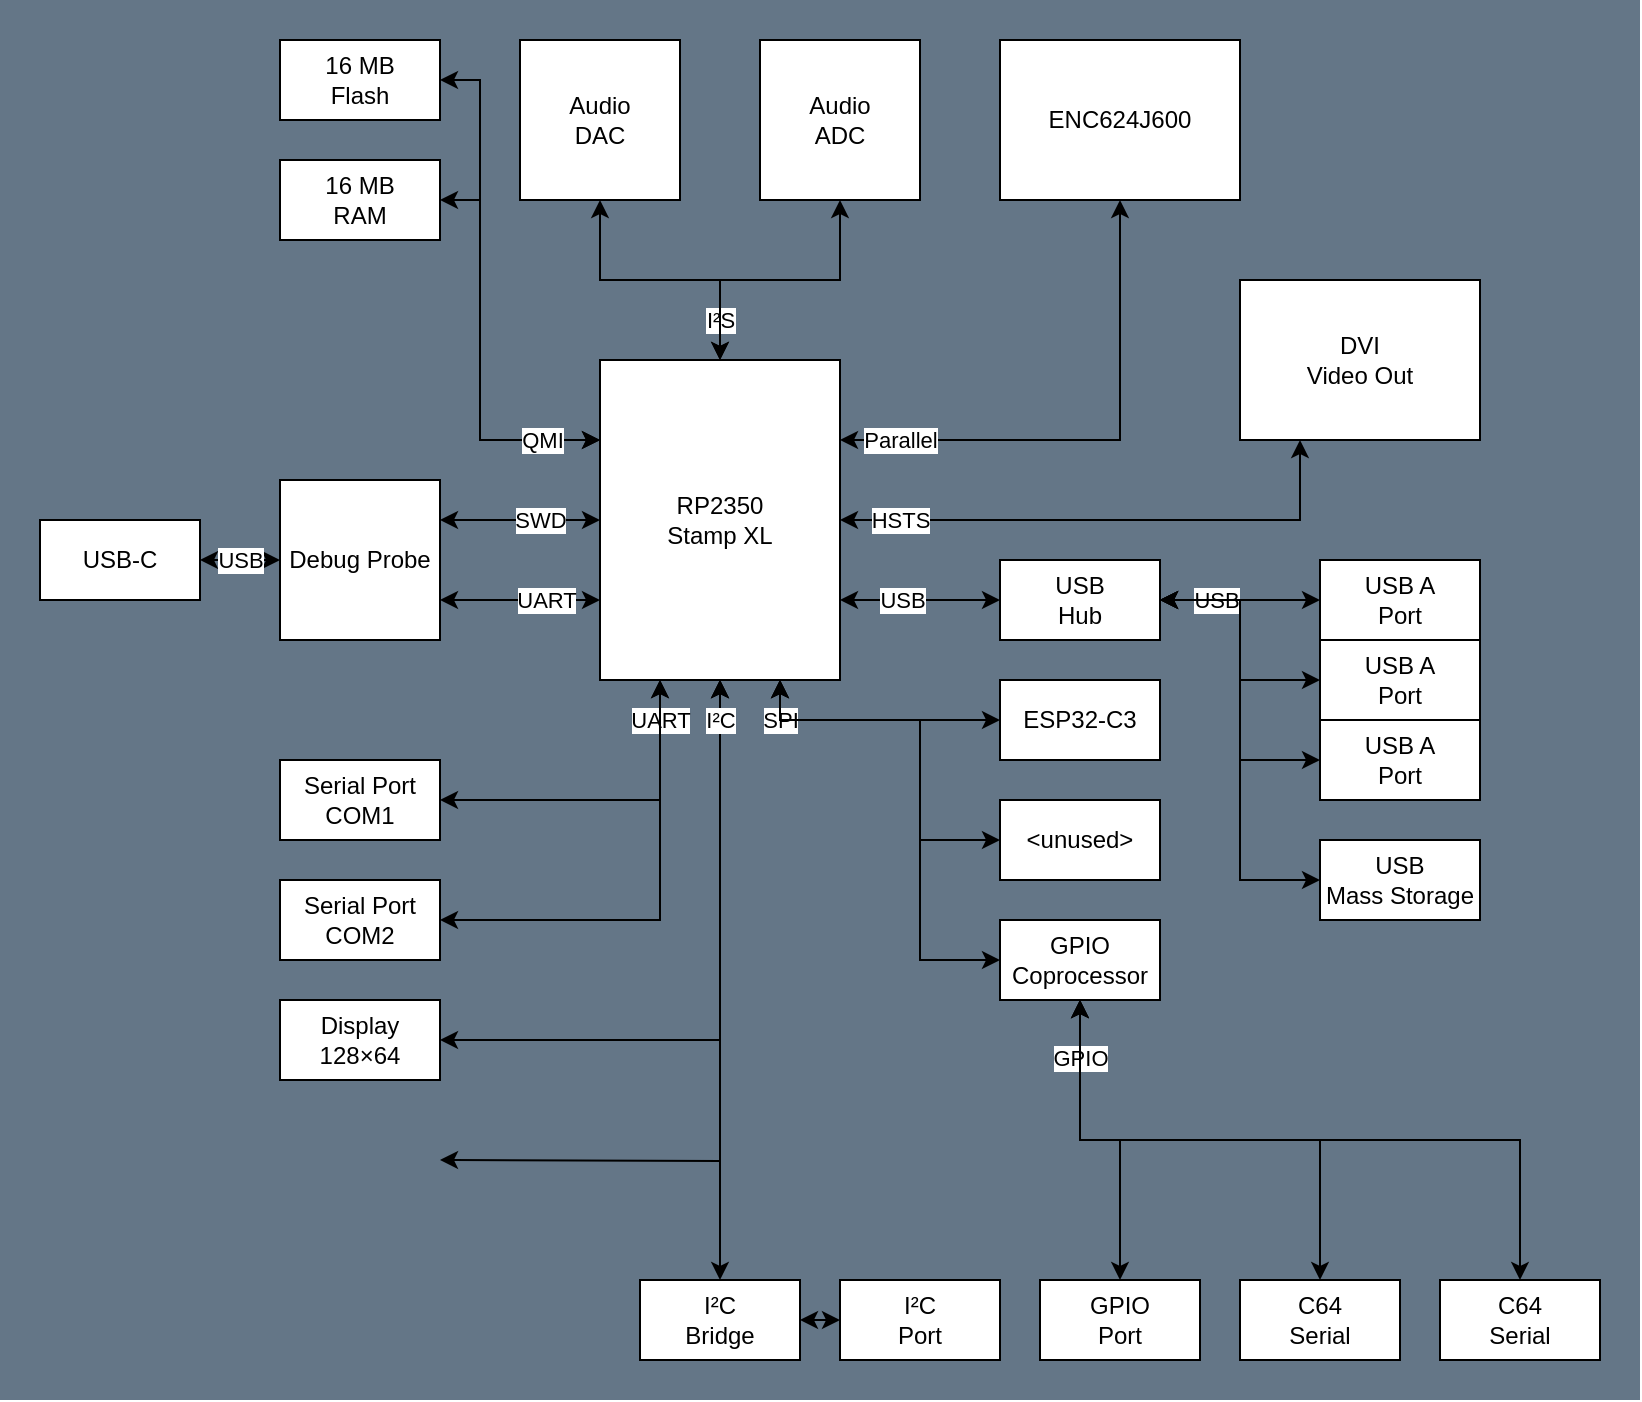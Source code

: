 <mxfile>
    <diagram id="f3CosA6povK-PhNf1Wju" name="Page-1">
        <mxGraphModel dx="2579" dy="2205" grid="1" gridSize="10" guides="1" tooltips="1" connect="1" arrows="1" fold="1" page="1" pageScale="1" pageWidth="827" pageHeight="1169" math="0" shadow="0">
            <root>
                <mxCell id="0"/>
                <mxCell id="1" parent="0"/>
                <mxCell id="80" value="" style="rounded=0;whiteSpace=wrap;html=1;fillColor=#647687;fontColor=#ffffff;strokeColor=none;" parent="1" vertex="1">
                    <mxGeometry x="-340" y="-140" width="820" height="700" as="geometry"/>
                </mxCell>
                <mxCell id="9" style="edgeStyle=orthogonalEdgeStyle;html=1;entryX=0;entryY=0.5;entryDx=0;entryDy=0;startArrow=classic;startFill=1;rounded=0;exitX=0.75;exitY=1;exitDx=0;exitDy=0;" parent="1" source="2" target="8" edge="1">
                    <mxGeometry relative="1" as="geometry">
                        <Array as="points">
                            <mxPoint x="50" y="220"/>
                            <mxPoint x="120" y="220"/>
                            <mxPoint x="120" y="280"/>
                        </Array>
                    </mxGeometry>
                </mxCell>
                <mxCell id="13" value="SPI" style="edgeLabel;html=1;align=center;verticalAlign=middle;resizable=0;points=[];" parent="9" vertex="1" connectable="0">
                    <mxGeometry x="0.318" relative="1" as="geometry">
                        <mxPoint x="-70" y="-35" as="offset"/>
                    </mxGeometry>
                </mxCell>
                <mxCell id="11" style="edgeStyle=orthogonalEdgeStyle;html=1;exitX=0.75;exitY=1;exitDx=0;exitDy=0;startArrow=classic;startFill=1;rounded=0;entryX=0;entryY=0.5;entryDx=0;entryDy=0;" parent="1" source="2" target="10" edge="1">
                    <mxGeometry relative="1" as="geometry">
                        <mxPoint x="110" y="240" as="targetPoint"/>
                        <Array as="points">
                            <mxPoint x="50" y="220"/>
                        </Array>
                    </mxGeometry>
                </mxCell>
                <mxCell id="21" style="edgeStyle=orthogonalEdgeStyle;html=1;exitX=0;exitY=0.25;exitDx=0;exitDy=0;entryX=1;entryY=0.5;entryDx=0;entryDy=0;startArrow=classic;startFill=1;rounded=0;" parent="1" source="2" target="19" edge="1">
                    <mxGeometry relative="1" as="geometry">
                        <Array as="points">
                            <mxPoint x="-100" y="80"/>
                            <mxPoint x="-100" y="-100"/>
                        </Array>
                    </mxGeometry>
                </mxCell>
                <mxCell id="22" style="edgeStyle=orthogonalEdgeStyle;html=1;exitX=0;exitY=0.25;exitDx=0;exitDy=0;entryX=1;entryY=0.5;entryDx=0;entryDy=0;startArrow=classic;startFill=1;rounded=0;" parent="1" source="2" target="20" edge="1">
                    <mxGeometry relative="1" as="geometry">
                        <Array as="points">
                            <mxPoint x="-100" y="80"/>
                            <mxPoint x="-100" y="-40"/>
                        </Array>
                    </mxGeometry>
                </mxCell>
                <mxCell id="23" value="QMI" style="edgeLabel;html=1;align=center;verticalAlign=middle;resizable=0;points=[];" parent="22" vertex="1" connectable="0">
                    <mxGeometry x="-0.575" y="-2" relative="1" as="geometry">
                        <mxPoint x="13" y="2" as="offset"/>
                    </mxGeometry>
                </mxCell>
                <mxCell id="27" style="edgeStyle=orthogonalEdgeStyle;rounded=0;html=1;exitX=0.5;exitY=1;exitDx=0;exitDy=0;entryX=1;entryY=0.5;entryDx=0;entryDy=0;startArrow=classic;startFill=1;" parent="1" source="2" target="26" edge="1">
                    <mxGeometry relative="1" as="geometry">
                        <mxPoint x="114.99" y="480" as="sourcePoint"/>
                    </mxGeometry>
                </mxCell>
                <mxCell id="57" style="edgeStyle=orthogonalEdgeStyle;rounded=0;html=1;exitX=0.75;exitY=1;exitDx=0;exitDy=0;entryX=0;entryY=0.5;entryDx=0;entryDy=0;startArrow=classic;startFill=1;" parent="1" source="2" target="56" edge="1">
                    <mxGeometry relative="1" as="geometry">
                        <Array as="points">
                            <mxPoint x="50" y="220"/>
                            <mxPoint x="120" y="220"/>
                            <mxPoint x="120" y="340"/>
                        </Array>
                    </mxGeometry>
                </mxCell>
                <mxCell id="60" style="edgeStyle=orthogonalEdgeStyle;rounded=0;html=1;exitX=0.25;exitY=1;exitDx=0;exitDy=0;startArrow=classic;startFill=1;entryX=1;entryY=0.5;entryDx=0;entryDy=0;" parent="1" source="2" target="61" edge="1">
                    <mxGeometry relative="1" as="geometry">
                        <mxPoint x="20.143" y="390" as="targetPoint"/>
                    </mxGeometry>
                </mxCell>
                <mxCell id="63" value="UART" style="edgeLabel;html=1;align=center;verticalAlign=middle;resizable=0;points=[];" parent="60" vertex="1" connectable="0">
                    <mxGeometry x="-0.881" y="1" relative="1" as="geometry">
                        <mxPoint x="-1" y="10" as="offset"/>
                    </mxGeometry>
                </mxCell>
                <mxCell id="64" style="edgeStyle=orthogonalEdgeStyle;rounded=0;html=1;exitX=0.25;exitY=1;exitDx=0;exitDy=0;entryX=1;entryY=0.5;entryDx=0;entryDy=0;startArrow=classic;startFill=1;" parent="1" source="2" target="62" edge="1">
                    <mxGeometry relative="1" as="geometry">
                        <Array as="points">
                            <mxPoint x="-10" y="320"/>
                        </Array>
                    </mxGeometry>
                </mxCell>
                <mxCell id="75" style="edgeStyle=orthogonalEdgeStyle;rounded=0;html=1;exitX=0.5;exitY=1;exitDx=0;exitDy=0;entryX=0.5;entryY=0;entryDx=0;entryDy=0;startArrow=classic;startFill=1;" parent="1" source="2" target="74" edge="1">
                    <mxGeometry relative="1" as="geometry"/>
                </mxCell>
                <mxCell id="2" value="RP2350&lt;br&gt;Stamp XL" style="rounded=0;whiteSpace=wrap;html=1;" parent="1" vertex="1">
                    <mxGeometry x="-40" y="40" width="120" height="160" as="geometry"/>
                </mxCell>
                <mxCell id="6" style="edgeStyle=orthogonalEdgeStyle;html=1;entryX=1;entryY=0.25;entryDx=0;entryDy=0;exitX=0.5;exitY=1;exitDx=0;exitDy=0;startArrow=classic;startFill=1;rounded=0;" parent="1" source="3" target="2" edge="1">
                    <mxGeometry relative="1" as="geometry"/>
                </mxCell>
                <mxCell id="7" value="Parallel" style="edgeLabel;html=1;align=center;verticalAlign=middle;resizable=0;points=[];" parent="6" vertex="1" connectable="0">
                    <mxGeometry y="-2" relative="1" as="geometry">
                        <mxPoint x="-100" y="2" as="offset"/>
                    </mxGeometry>
                </mxCell>
                <mxCell id="3" value="ENC624J600" style="rounded=0;whiteSpace=wrap;html=1;" parent="1" vertex="1">
                    <mxGeometry x="160" y="-120" width="120" height="80" as="geometry"/>
                </mxCell>
                <mxCell id="8" value="&amp;lt;unused&amp;gt;" style="rounded=0;whiteSpace=wrap;html=1;" parent="1" vertex="1">
                    <mxGeometry x="160" y="260" width="80" height="40" as="geometry"/>
                </mxCell>
                <mxCell id="10" value="ESP32-C3" style="rounded=0;whiteSpace=wrap;html=1;" parent="1" vertex="1">
                    <mxGeometry x="160" y="200" width="80" height="40" as="geometry"/>
                </mxCell>
                <mxCell id="17" style="edgeStyle=orthogonalEdgeStyle;html=1;exitX=0.5;exitY=1;exitDx=0;exitDy=0;entryX=0.5;entryY=0;entryDx=0;entryDy=0;startArrow=classic;startFill=1;rounded=0;" parent="1" source="14" target="2" edge="1">
                    <mxGeometry relative="1" as="geometry"/>
                </mxCell>
                <mxCell id="18" value="I²S" style="edgeLabel;html=1;align=center;verticalAlign=middle;resizable=0;points=[];" parent="17" vertex="1" connectable="0">
                    <mxGeometry x="0.146" y="2" relative="1" as="geometry">
                        <mxPoint x="-20" y="18" as="offset"/>
                    </mxGeometry>
                </mxCell>
                <mxCell id="14" value="Audio&lt;br&gt;ADC" style="rounded=0;whiteSpace=wrap;html=1;" parent="1" vertex="1">
                    <mxGeometry x="40" y="-120" width="80" height="80" as="geometry"/>
                </mxCell>
                <mxCell id="16" style="edgeStyle=orthogonalEdgeStyle;html=1;exitX=0.5;exitY=1;exitDx=0;exitDy=0;entryX=0.5;entryY=0;entryDx=0;entryDy=0;startArrow=classic;startFill=1;rounded=0;" parent="1" source="15" target="2" edge="1">
                    <mxGeometry relative="1" as="geometry"/>
                </mxCell>
                <mxCell id="15" value="Audio&lt;br&gt;DAC" style="rounded=0;whiteSpace=wrap;html=1;" parent="1" vertex="1">
                    <mxGeometry x="-80" y="-120" width="80" height="80" as="geometry"/>
                </mxCell>
                <mxCell id="19" value="16 MB&lt;br&gt;Flash" style="rounded=0;whiteSpace=wrap;html=1;" parent="1" vertex="1">
                    <mxGeometry x="-200" y="-120" width="80" height="40" as="geometry"/>
                </mxCell>
                <mxCell id="20" value="16 MB&lt;br&gt;RAM" style="rounded=0;whiteSpace=wrap;html=1;" parent="1" vertex="1">
                    <mxGeometry x="-200" y="-60" width="80" height="40" as="geometry"/>
                </mxCell>
                <mxCell id="25" style="edgeStyle=orthogonalEdgeStyle;rounded=0;html=1;exitX=1;exitY=0.5;exitDx=0;exitDy=0;entryX=0.5;entryY=1;entryDx=0;entryDy=0;startArrow=classic;startFill=1;" parent="1" target="2" edge="1">
                    <mxGeometry relative="1" as="geometry">
                        <mxPoint x="114.99" y="480" as="targetPoint"/>
                        <mxPoint x="-120" y="440" as="sourcePoint"/>
                    </mxGeometry>
                </mxCell>
                <mxCell id="28" value="I²C" style="edgeLabel;html=1;align=center;verticalAlign=middle;resizable=0;points=[];" parent="25" vertex="1" connectable="0">
                    <mxGeometry x="0.753" y="-3" relative="1" as="geometry">
                        <mxPoint x="-3" y="-27" as="offset"/>
                    </mxGeometry>
                </mxCell>
                <mxCell id="26" value="Display&lt;br&gt;128×64" style="rounded=0;whiteSpace=wrap;html=1;" parent="1" vertex="1">
                    <mxGeometry x="-200" y="360" width="80" height="40" as="geometry"/>
                </mxCell>
                <mxCell id="30" style="edgeStyle=orthogonalEdgeStyle;rounded=0;html=1;exitX=0.25;exitY=1;exitDx=0;exitDy=0;entryX=1;entryY=0.5;entryDx=0;entryDy=0;startArrow=classic;startFill=1;" parent="1" source="29" target="2" edge="1">
                    <mxGeometry relative="1" as="geometry"/>
                </mxCell>
                <mxCell id="31" value="HSTS" style="edgeLabel;html=1;align=center;verticalAlign=middle;resizable=0;points=[];" parent="30" vertex="1" connectable="0">
                    <mxGeometry x="0.725" y="1" relative="1" as="geometry">
                        <mxPoint x="-7" y="-1" as="offset"/>
                    </mxGeometry>
                </mxCell>
                <mxCell id="29" value="DVI&lt;br&gt;Video Out" style="rounded=0;whiteSpace=wrap;html=1;" parent="1" vertex="1">
                    <mxGeometry x="280" width="120" height="80" as="geometry"/>
                </mxCell>
                <mxCell id="33" style="edgeStyle=orthogonalEdgeStyle;rounded=0;html=1;exitX=0;exitY=0.5;exitDx=0;exitDy=0;entryX=1;entryY=0.75;entryDx=0;entryDy=0;startArrow=classic;startFill=1;" parent="1" source="32" target="2" edge="1">
                    <mxGeometry relative="1" as="geometry"/>
                </mxCell>
                <mxCell id="42" value="USB" style="edgeLabel;html=1;align=center;verticalAlign=middle;resizable=0;points=[];" parent="33" vertex="1" connectable="0">
                    <mxGeometry x="0.243" y="1" relative="1" as="geometry">
                        <mxPoint y="-1" as="offset"/>
                    </mxGeometry>
                </mxCell>
                <mxCell id="39" style="edgeStyle=orthogonalEdgeStyle;rounded=0;html=1;exitX=1;exitY=0.5;exitDx=0;exitDy=0;entryX=0;entryY=0.5;entryDx=0;entryDy=0;startArrow=classic;startFill=1;" parent="1" source="32" target="34" edge="1">
                    <mxGeometry relative="1" as="geometry"/>
                </mxCell>
                <mxCell id="40" style="edgeStyle=orthogonalEdgeStyle;rounded=0;html=1;exitX=1;exitY=0.5;exitDx=0;exitDy=0;entryX=0;entryY=0.5;entryDx=0;entryDy=0;startArrow=classic;startFill=1;" parent="1" source="32" target="37" edge="1">
                    <mxGeometry relative="1" as="geometry"/>
                </mxCell>
                <mxCell id="41" style="edgeStyle=orthogonalEdgeStyle;rounded=0;html=1;exitX=1;exitY=0.5;exitDx=0;exitDy=0;entryX=0;entryY=0.5;entryDx=0;entryDy=0;startArrow=classic;startFill=1;" parent="1" source="32" target="38" edge="1">
                    <mxGeometry relative="1" as="geometry"/>
                </mxCell>
                <mxCell id="43" value="USB" style="edgeLabel;html=1;align=center;verticalAlign=middle;resizable=0;points=[];" parent="41" vertex="1" connectable="0">
                    <mxGeometry x="-0.656" y="1" relative="1" as="geometry">
                        <mxPoint y="1" as="offset"/>
                    </mxGeometry>
                </mxCell>
                <mxCell id="45" style="edgeStyle=orthogonalEdgeStyle;rounded=0;html=1;exitX=1;exitY=0.5;exitDx=0;exitDy=0;entryX=0;entryY=0.5;entryDx=0;entryDy=0;startArrow=classic;startFill=1;" parent="1" source="32" target="46" edge="1">
                    <mxGeometry relative="1" as="geometry">
                        <mxPoint x="320" y="300" as="targetPoint"/>
                        <Array as="points">
                            <mxPoint x="280" y="160"/>
                            <mxPoint x="280" y="300"/>
                        </Array>
                    </mxGeometry>
                </mxCell>
                <mxCell id="32" value="USB&lt;br&gt;Hub" style="rounded=0;whiteSpace=wrap;html=1;" parent="1" vertex="1">
                    <mxGeometry x="160" y="140" width="80" height="40" as="geometry"/>
                </mxCell>
                <mxCell id="34" value="USB A&lt;br&gt;Port" style="rounded=0;whiteSpace=wrap;html=1;" parent="1" vertex="1">
                    <mxGeometry x="320" y="140" width="80" height="40" as="geometry"/>
                </mxCell>
                <mxCell id="37" value="USB A&lt;br&gt;Port" style="rounded=0;whiteSpace=wrap;html=1;" parent="1" vertex="1">
                    <mxGeometry x="320" y="180" width="80" height="40" as="geometry"/>
                </mxCell>
                <mxCell id="38" value="USB A&lt;br&gt;Port" style="rounded=0;whiteSpace=wrap;html=1;" parent="1" vertex="1">
                    <mxGeometry x="320" y="220" width="80" height="40" as="geometry"/>
                </mxCell>
                <mxCell id="46" value="USB&lt;br&gt;Mass Storage" style="rounded=0;whiteSpace=wrap;html=1;" parent="1" vertex="1">
                    <mxGeometry x="320" y="280" width="80" height="40" as="geometry"/>
                </mxCell>
                <mxCell id="49" value="" style="edgeStyle=orthogonalEdgeStyle;rounded=0;html=1;startArrow=classic;startFill=1;exitX=1;exitY=0.25;exitDx=0;exitDy=0;entryX=0;entryY=0.5;entryDx=0;entryDy=0;" parent="1" source="48" target="2" edge="1">
                    <mxGeometry relative="1" as="geometry"/>
                </mxCell>
                <mxCell id="50" value="SWD" style="edgeLabel;html=1;align=center;verticalAlign=middle;resizable=0;points=[];" parent="49" vertex="1" connectable="0">
                    <mxGeometry x="-0.263" y="-1" relative="1" as="geometry">
                        <mxPoint x="20" y="-1" as="offset"/>
                    </mxGeometry>
                </mxCell>
                <mxCell id="51" style="edgeStyle=orthogonalEdgeStyle;rounded=0;html=1;exitX=1;exitY=0.75;exitDx=0;exitDy=0;entryX=0;entryY=0.75;entryDx=0;entryDy=0;startArrow=classic;startFill=1;" parent="1" source="48" target="2" edge="1">
                    <mxGeometry relative="1" as="geometry"/>
                </mxCell>
                <mxCell id="52" value="UART" style="edgeLabel;html=1;align=center;verticalAlign=middle;resizable=0;points=[];" parent="51" vertex="1" connectable="0">
                    <mxGeometry x="0.326" y="-3" relative="1" as="geometry">
                        <mxPoint y="-3" as="offset"/>
                    </mxGeometry>
                </mxCell>
                <mxCell id="54" value="" style="edgeStyle=orthogonalEdgeStyle;rounded=0;html=1;startArrow=classic;startFill=1;" parent="1" source="48" target="53" edge="1">
                    <mxGeometry relative="1" as="geometry"/>
                </mxCell>
                <mxCell id="55" value="USB" style="edgeLabel;html=1;align=center;verticalAlign=middle;resizable=0;points=[];" parent="54" vertex="1" connectable="0">
                    <mxGeometry x="-0.085" y="-1" relative="1" as="geometry">
                        <mxPoint x="-2" y="1" as="offset"/>
                    </mxGeometry>
                </mxCell>
                <mxCell id="48" value="Debug Probe" style="rounded=0;whiteSpace=wrap;html=1;" parent="1" vertex="1">
                    <mxGeometry x="-200" y="100" width="80" height="80" as="geometry"/>
                </mxCell>
                <mxCell id="53" value="USB-C" style="whiteSpace=wrap;html=1;rounded=0;" parent="1" vertex="1">
                    <mxGeometry x="-320" y="120" width="80" height="40" as="geometry"/>
                </mxCell>
                <mxCell id="67" style="edgeStyle=orthogonalEdgeStyle;rounded=0;html=1;exitX=0.5;exitY=1;exitDx=0;exitDy=0;entryX=0.5;entryY=0;entryDx=0;entryDy=0;startArrow=classic;startFill=1;" parent="1" source="56" target="65" edge="1">
                    <mxGeometry relative="1" as="geometry">
                        <Array as="points">
                            <mxPoint x="200" y="430"/>
                            <mxPoint x="420" y="430"/>
                        </Array>
                    </mxGeometry>
                </mxCell>
                <mxCell id="68" style="edgeStyle=orthogonalEdgeStyle;rounded=0;html=1;exitX=0.5;exitY=1;exitDx=0;exitDy=0;entryX=0.5;entryY=0;entryDx=0;entryDy=0;startArrow=classic;startFill=1;" parent="1" source="56" target="66" edge="1">
                    <mxGeometry relative="1" as="geometry">
                        <Array as="points">
                            <mxPoint x="200" y="430"/>
                            <mxPoint x="320" y="430"/>
                        </Array>
                    </mxGeometry>
                </mxCell>
                <mxCell id="69" value="GPIO" style="edgeLabel;html=1;align=center;verticalAlign=middle;resizable=0;points=[];" parent="68" vertex="1" connectable="0">
                    <mxGeometry x="-0.57" y="2" relative="1" as="geometry">
                        <mxPoint x="-2" y="-27" as="offset"/>
                    </mxGeometry>
                </mxCell>
                <mxCell id="71" style="edgeStyle=orthogonalEdgeStyle;rounded=0;html=1;exitX=0.5;exitY=1;exitDx=0;exitDy=0;entryX=0.5;entryY=0;entryDx=0;entryDy=0;startArrow=classic;startFill=1;" parent="1" source="56" target="70" edge="1">
                    <mxGeometry relative="1" as="geometry"/>
                </mxCell>
                <mxCell id="56" value="GPIO&lt;br&gt;Coprocessor" style="rounded=0;whiteSpace=wrap;html=1;" parent="1" vertex="1">
                    <mxGeometry x="160" y="320" width="80" height="40" as="geometry"/>
                </mxCell>
                <mxCell id="61" value="Serial Port&lt;br&gt;COM1" style="rounded=0;whiteSpace=wrap;html=1;" parent="1" vertex="1">
                    <mxGeometry x="-200" y="240" width="80" height="40" as="geometry"/>
                </mxCell>
                <mxCell id="62" value="Serial Port&lt;br&gt;COM2" style="rounded=0;whiteSpace=wrap;html=1;" parent="1" vertex="1">
                    <mxGeometry x="-200" y="300" width="80" height="40" as="geometry"/>
                </mxCell>
                <mxCell id="65" value="C64&lt;br&gt;Serial" style="rounded=0;whiteSpace=wrap;html=1;" parent="1" vertex="1">
                    <mxGeometry x="380" y="500" width="80" height="40" as="geometry"/>
                </mxCell>
                <mxCell id="66" value="C64&lt;br&gt;Serial" style="rounded=0;whiteSpace=wrap;html=1;" parent="1" vertex="1">
                    <mxGeometry x="280" y="500" width="80" height="40" as="geometry"/>
                </mxCell>
                <mxCell id="70" value="GPIO&lt;br&gt;Port" style="rounded=0;whiteSpace=wrap;html=1;" parent="1" vertex="1">
                    <mxGeometry x="180" y="500" width="80" height="40" as="geometry"/>
                </mxCell>
                <mxCell id="78" style="edgeStyle=orthogonalEdgeStyle;rounded=0;html=1;exitX=1;exitY=0.5;exitDx=0;exitDy=0;entryX=0;entryY=0.5;entryDx=0;entryDy=0;startArrow=classic;startFill=1;" parent="1" source="74" target="77" edge="1">
                    <mxGeometry relative="1" as="geometry"/>
                </mxCell>
                <mxCell id="74" value="I²C&lt;br&gt;Bridge" style="rounded=0;whiteSpace=wrap;html=1;" parent="1" vertex="1">
                    <mxGeometry x="-20" y="500" width="80" height="40" as="geometry"/>
                </mxCell>
                <mxCell id="77" value="I²C&lt;br&gt;Port" style="rounded=0;whiteSpace=wrap;html=1;" parent="1" vertex="1">
                    <mxGeometry x="80" y="500" width="80" height="40" as="geometry"/>
                </mxCell>
            </root>
        </mxGraphModel>
    </diagram>
</mxfile>